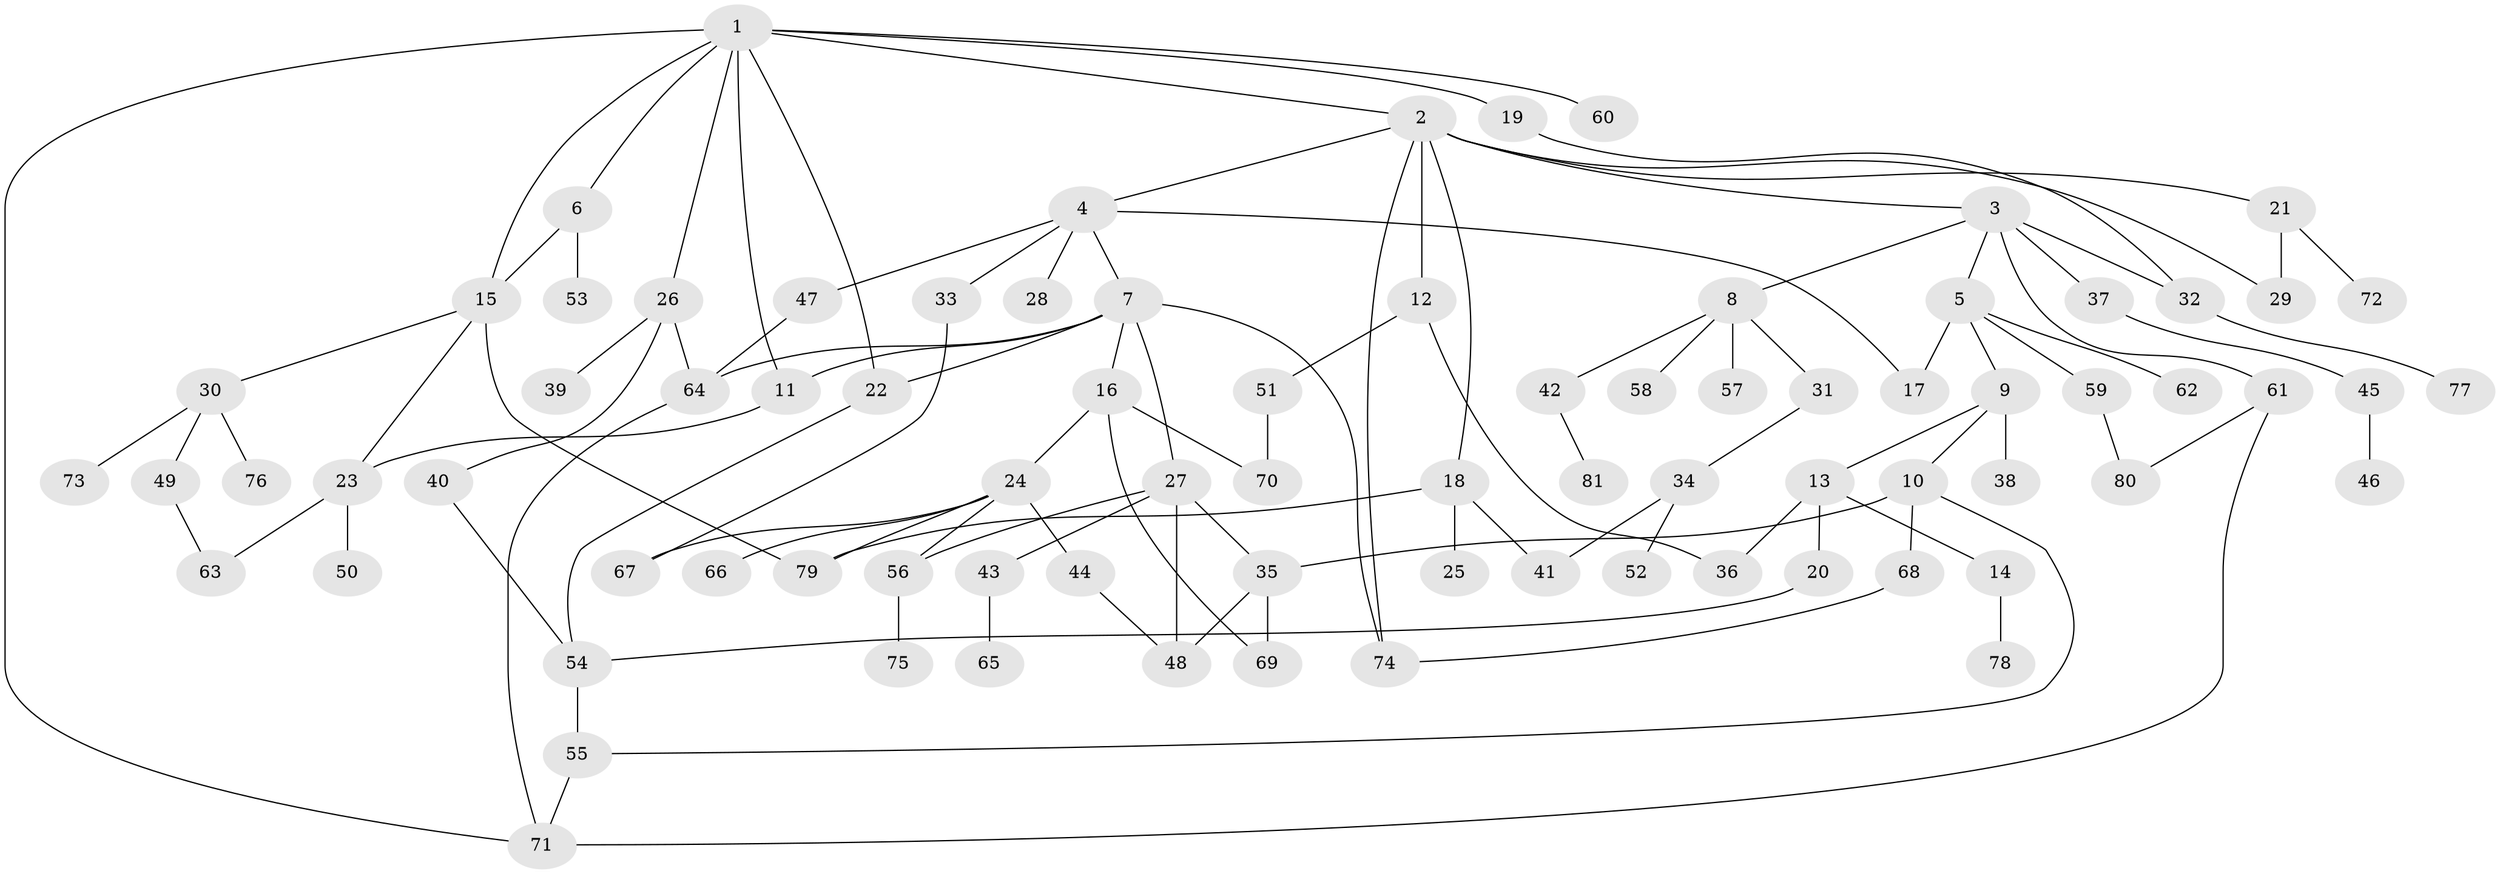 // coarse degree distribution, {6: 0.03571428571428571, 2: 0.30357142857142855, 3: 0.125, 7: 0.017857142857142856, 1: 0.35714285714285715, 4: 0.08928571428571429, 10: 0.017857142857142856, 8: 0.017857142857142856, 13: 0.017857142857142856, 5: 0.017857142857142856}
// Generated by graph-tools (version 1.1) at 2025/45/03/04/25 21:45:57]
// undirected, 81 vertices, 110 edges
graph export_dot {
graph [start="1"]
  node [color=gray90,style=filled];
  1;
  2;
  3;
  4;
  5;
  6;
  7;
  8;
  9;
  10;
  11;
  12;
  13;
  14;
  15;
  16;
  17;
  18;
  19;
  20;
  21;
  22;
  23;
  24;
  25;
  26;
  27;
  28;
  29;
  30;
  31;
  32;
  33;
  34;
  35;
  36;
  37;
  38;
  39;
  40;
  41;
  42;
  43;
  44;
  45;
  46;
  47;
  48;
  49;
  50;
  51;
  52;
  53;
  54;
  55;
  56;
  57;
  58;
  59;
  60;
  61;
  62;
  63;
  64;
  65;
  66;
  67;
  68;
  69;
  70;
  71;
  72;
  73;
  74;
  75;
  76;
  77;
  78;
  79;
  80;
  81;
  1 -- 2;
  1 -- 6;
  1 -- 11;
  1 -- 15;
  1 -- 19;
  1 -- 22;
  1 -- 26;
  1 -- 60;
  1 -- 71;
  2 -- 3;
  2 -- 4;
  2 -- 12;
  2 -- 18;
  2 -- 21;
  2 -- 29;
  2 -- 74;
  3 -- 5;
  3 -- 8;
  3 -- 37;
  3 -- 61;
  3 -- 32;
  4 -- 7;
  4 -- 17;
  4 -- 28;
  4 -- 33;
  4 -- 47;
  5 -- 9;
  5 -- 59;
  5 -- 62;
  5 -- 17;
  6 -- 53;
  6 -- 15;
  7 -- 16;
  7 -- 27;
  7 -- 64;
  7 -- 74;
  7 -- 22;
  7 -- 11;
  8 -- 31;
  8 -- 42;
  8 -- 57;
  8 -- 58;
  9 -- 10;
  9 -- 13;
  9 -- 38;
  10 -- 35;
  10 -- 68;
  10 -- 55;
  11 -- 23;
  12 -- 51;
  12 -- 36;
  13 -- 14;
  13 -- 20;
  13 -- 36;
  14 -- 78;
  15 -- 23;
  15 -- 30;
  15 -- 79;
  16 -- 24;
  16 -- 69;
  16 -- 70;
  18 -- 25;
  18 -- 41;
  18 -- 79;
  19 -- 32;
  20 -- 54;
  21 -- 72;
  21 -- 29;
  22 -- 54;
  23 -- 50;
  23 -- 63;
  24 -- 44;
  24 -- 56;
  24 -- 66;
  24 -- 67;
  24 -- 79;
  26 -- 39;
  26 -- 40;
  26 -- 64;
  27 -- 43;
  27 -- 48;
  27 -- 35;
  27 -- 56;
  30 -- 49;
  30 -- 73;
  30 -- 76;
  31 -- 34;
  32 -- 77;
  33 -- 67;
  34 -- 52;
  34 -- 41;
  35 -- 48;
  35 -- 69;
  37 -- 45;
  40 -- 54;
  42 -- 81;
  43 -- 65;
  44 -- 48;
  45 -- 46;
  47 -- 64;
  49 -- 63;
  51 -- 70;
  54 -- 55;
  55 -- 71;
  56 -- 75;
  59 -- 80;
  61 -- 80;
  61 -- 71;
  64 -- 71;
  68 -- 74;
}
